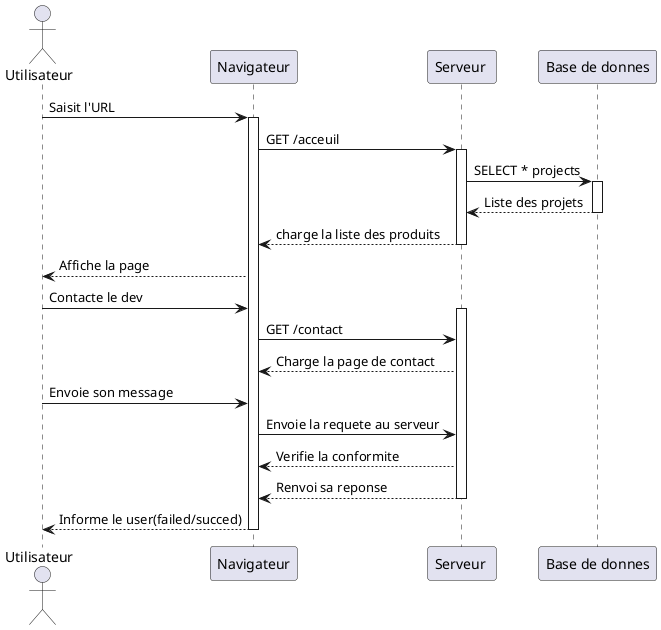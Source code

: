 @startuml Portfolio 

actor "Utilisateur"  as u 
participant "Navigateur"  as n
participant "Serveur " as s  
participant "Base de donnes"  as bd


u -> n : Saisit l'URL
activate n 
n -> s : GET /acceuil 
activate s 
s -> bd : SELECT * projects
activate bd 
bd --> s : Liste des projets 
deactivate bd 
s --> n : charge la liste des produits 
deactivate s 
n --> u : Affiche la page 
u -> n : Contacte le dev

activate s 
n -> s : GET /contact 
s --> n : Charge la page de contact 
u -> n : Envoie son message 
n -> s : Envoie la requete au serveur
s --> n: Verifie la conformite
s --> n: Renvoi sa reponse 

deactivate s 

n --> u: Informe le user(failed/succed)

deactivate n



@enduml 